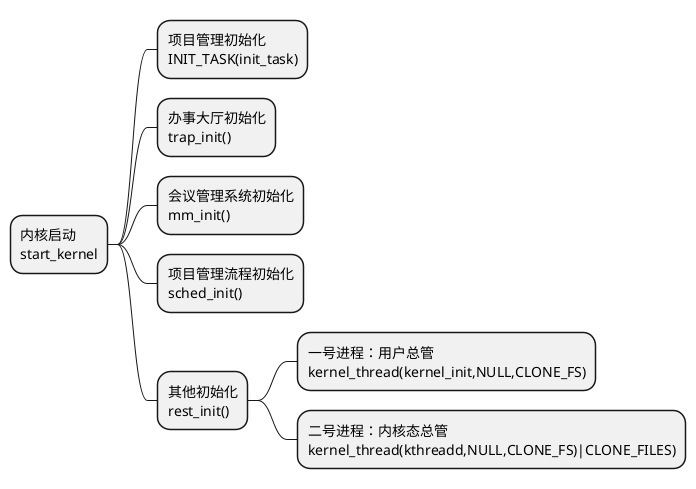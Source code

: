 @startmindmap
* 内核启动\nstart_kernel
** 项目管理初始化\nINIT_TASK(init_task)
** 办事大厅初始化\ntrap_init()
** 会议管理系统初始化\nmm_init()
** 项目管理流程初始化\nsched_init()
** 其他初始化\nrest_init()
*** 一号进程：用户总管\nkernel_thread(kernel_init,NULL,CLONE_FS)
*** 二号进程：内核态总管\nkernel_thread(kthreadd,NULL,CLONE_FS)|CLONE_FILES)
@endmindmap